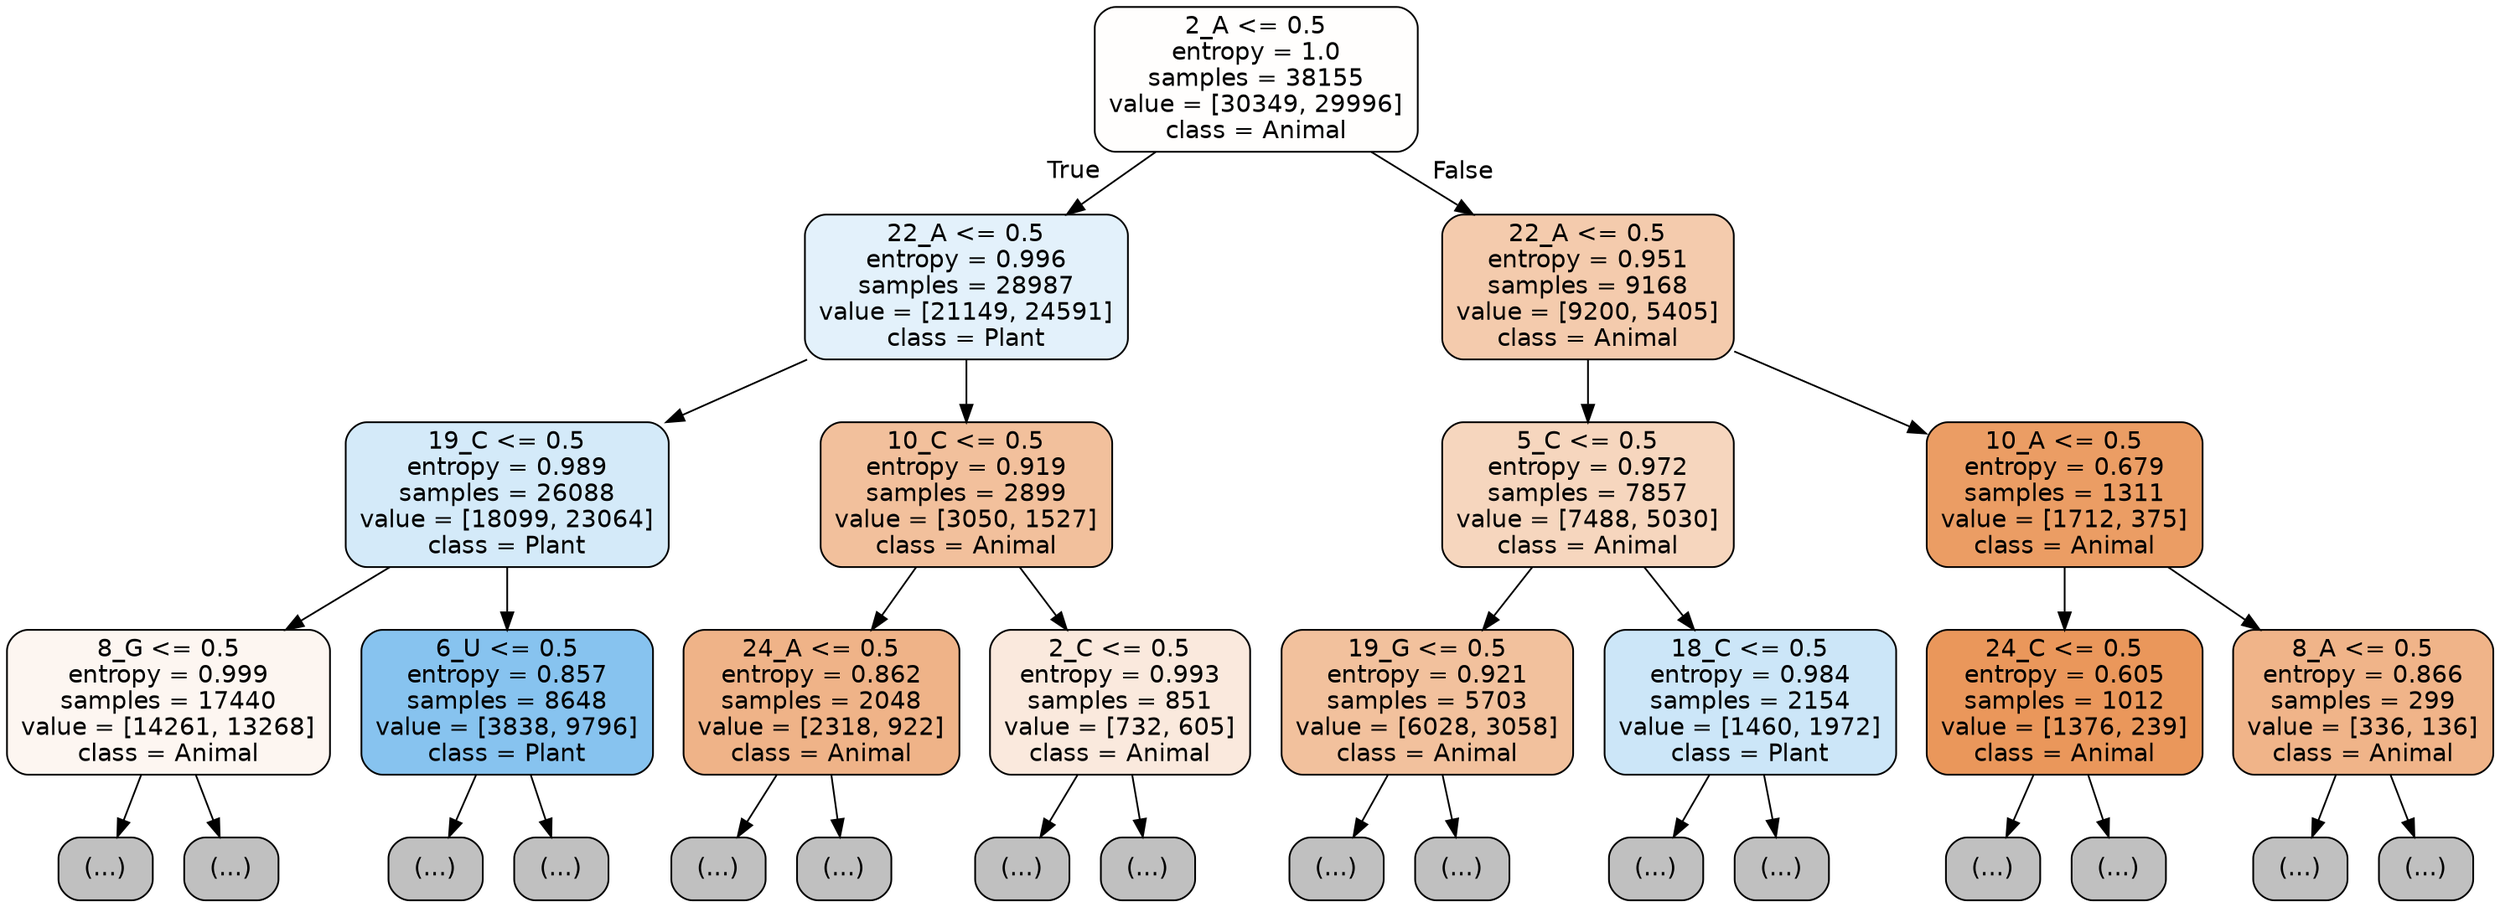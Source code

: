 digraph Tree {
node [shape=box, style="filled, rounded", color="black", fontname="helvetica"] ;
edge [fontname="helvetica"] ;
0 [label="2_A <= 0.5\nentropy = 1.0\nsamples = 38155\nvalue = [30349, 29996]\nclass = Animal", fillcolor="#fffefd"] ;
1 [label="22_A <= 0.5\nentropy = 0.996\nsamples = 28987\nvalue = [21149, 24591]\nclass = Plant", fillcolor="#e3f1fb"] ;
0 -> 1 [labeldistance=2.5, labelangle=45, headlabel="True"] ;
2 [label="19_C <= 0.5\nentropy = 0.989\nsamples = 26088\nvalue = [18099, 23064]\nclass = Plant", fillcolor="#d4eaf9"] ;
1 -> 2 ;
3 [label="8_G <= 0.5\nentropy = 0.999\nsamples = 17440\nvalue = [14261, 13268]\nclass = Animal", fillcolor="#fdf6f1"] ;
2 -> 3 ;
4 [label="(...)", fillcolor="#C0C0C0"] ;
3 -> 4 ;
6165 [label="(...)", fillcolor="#C0C0C0"] ;
3 -> 6165 ;
8446 [label="6_U <= 0.5\nentropy = 0.857\nsamples = 8648\nvalue = [3838, 9796]\nclass = Plant", fillcolor="#87c3ef"] ;
2 -> 8446 ;
8447 [label="(...)", fillcolor="#C0C0C0"] ;
8446 -> 8447 ;
10442 [label="(...)", fillcolor="#C0C0C0"] ;
8446 -> 10442 ;
11145 [label="10_C <= 0.5\nentropy = 0.919\nsamples = 2899\nvalue = [3050, 1527]\nclass = Animal", fillcolor="#f2c09c"] ;
1 -> 11145 ;
11146 [label="24_A <= 0.5\nentropy = 0.862\nsamples = 2048\nvalue = [2318, 922]\nclass = Animal", fillcolor="#efb388"] ;
11145 -> 11146 ;
11147 [label="(...)", fillcolor="#C0C0C0"] ;
11146 -> 11147 ;
12186 [label="(...)", fillcolor="#C0C0C0"] ;
11146 -> 12186 ;
12231 [label="2_C <= 0.5\nentropy = 0.993\nsamples = 851\nvalue = [732, 605]\nclass = Animal", fillcolor="#fae9dd"] ;
11145 -> 12231 ;
12232 [label="(...)", fillcolor="#C0C0C0"] ;
12231 -> 12232 ;
12489 [label="(...)", fillcolor="#C0C0C0"] ;
12231 -> 12489 ;
12582 [label="22_A <= 0.5\nentropy = 0.951\nsamples = 9168\nvalue = [9200, 5405]\nclass = Animal", fillcolor="#f4cbad"] ;
0 -> 12582 [labeldistance=2.5, labelangle=-45, headlabel="False"] ;
12583 [label="5_C <= 0.5\nentropy = 0.972\nsamples = 7857\nvalue = [7488, 5030]\nclass = Animal", fillcolor="#f6d6be"] ;
12582 -> 12583 ;
12584 [label="19_G <= 0.5\nentropy = 0.921\nsamples = 5703\nvalue = [6028, 3058]\nclass = Animal", fillcolor="#f2c19d"] ;
12583 -> 12584 ;
12585 [label="(...)", fillcolor="#C0C0C0"] ;
12584 -> 12585 ;
14660 [label="(...)", fillcolor="#C0C0C0"] ;
12584 -> 14660 ;
15409 [label="18_C <= 0.5\nentropy = 0.984\nsamples = 2154\nvalue = [1460, 1972]\nclass = Plant", fillcolor="#cce6f8"] ;
12583 -> 15409 ;
15410 [label="(...)", fillcolor="#C0C0C0"] ;
15409 -> 15410 ;
15993 [label="(...)", fillcolor="#C0C0C0"] ;
15409 -> 15993 ;
16156 [label="10_A <= 0.5\nentropy = 0.679\nsamples = 1311\nvalue = [1712, 375]\nclass = Animal", fillcolor="#eb9d64"] ;
12582 -> 16156 ;
16157 [label="24_C <= 0.5\nentropy = 0.605\nsamples = 1012\nvalue = [1376, 239]\nclass = Animal", fillcolor="#ea975b"] ;
16156 -> 16157 ;
16158 [label="(...)", fillcolor="#C0C0C0"] ;
16157 -> 16158 ;
16485 [label="(...)", fillcolor="#C0C0C0"] ;
16157 -> 16485 ;
16516 [label="8_A <= 0.5\nentropy = 0.866\nsamples = 299\nvalue = [336, 136]\nclass = Animal", fillcolor="#f0b489"] ;
16156 -> 16516 ;
16517 [label="(...)", fillcolor="#C0C0C0"] ;
16516 -> 16517 ;
16616 [label="(...)", fillcolor="#C0C0C0"] ;
16516 -> 16616 ;
}